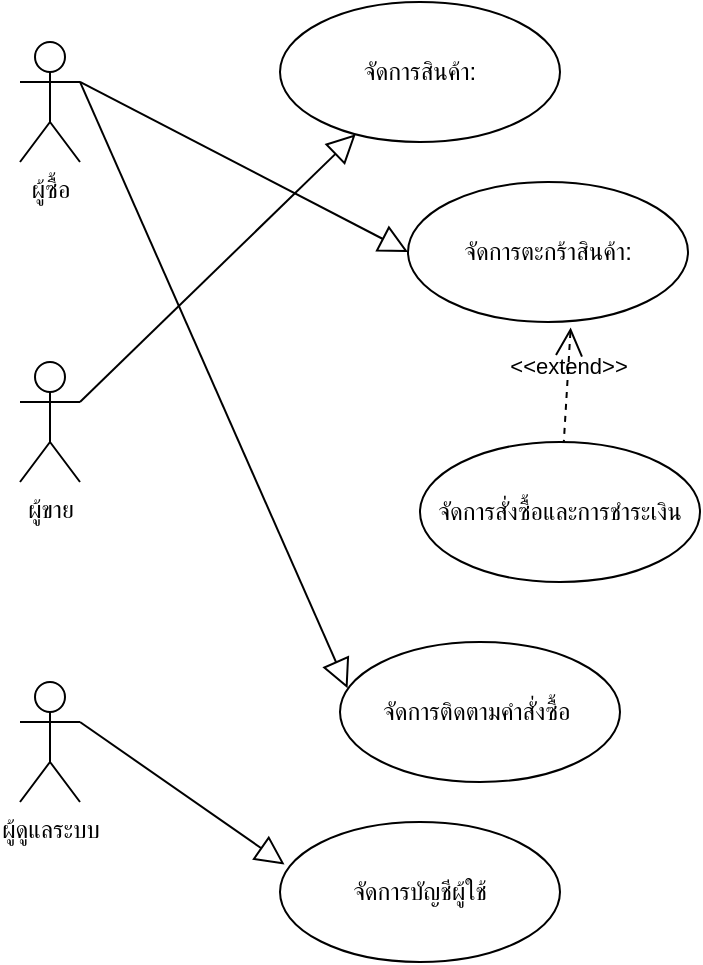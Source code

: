 <mxfile version="24.7.17">
  <diagram name="หน้า-1" id="zK3YW51WgPlWhhGhwqGW">
    <mxGraphModel dx="1000" dy="497" grid="1" gridSize="10" guides="1" tooltips="1" connect="1" arrows="1" fold="1" page="1" pageScale="1" pageWidth="827" pageHeight="1169" math="0" shadow="0">
      <root>
        <mxCell id="0" />
        <mxCell id="1" parent="0" />
        <mxCell id="NBvUKLScKqHSe8SoU5EL-1" value="จัดการสินค้า:" style="ellipse;whiteSpace=wrap;html=1;" vertex="1" parent="1">
          <mxGeometry x="210" y="60" width="140" height="70" as="geometry" />
        </mxCell>
        <mxCell id="NBvUKLScKqHSe8SoU5EL-2" value="จัดการสั่งซื้อและการชำระเงิน" style="ellipse;whiteSpace=wrap;html=1;" vertex="1" parent="1">
          <mxGeometry x="280" y="280" width="140" height="70" as="geometry" />
        </mxCell>
        <mxCell id="NBvUKLScKqHSe8SoU5EL-3" value="&lt;div&gt;จัดการตะกร้า&lt;span style=&quot;background-color: initial;&quot;&gt;สินค้า:&lt;/span&gt;&lt;/div&gt;" style="ellipse;whiteSpace=wrap;html=1;" vertex="1" parent="1">
          <mxGeometry x="274" y="150" width="140" height="70" as="geometry" />
        </mxCell>
        <mxCell id="NBvUKLScKqHSe8SoU5EL-4" value="จัดการติดตามคำสั่งซื้อ&amp;nbsp;" style="ellipse;whiteSpace=wrap;html=1;" vertex="1" parent="1">
          <mxGeometry x="240" y="380" width="140" height="70" as="geometry" />
        </mxCell>
        <mxCell id="NBvUKLScKqHSe8SoU5EL-5" value="จัดการบัญชีผู้ใช้" style="ellipse;whiteSpace=wrap;html=1;" vertex="1" parent="1">
          <mxGeometry x="210" y="470" width="140" height="70" as="geometry" />
        </mxCell>
        <mxCell id="NBvUKLScKqHSe8SoU5EL-6" value="ผู้ซื้อ" style="shape=umlActor;html=1;verticalLabelPosition=bottom;verticalAlign=top;align=center;" vertex="1" parent="1">
          <mxGeometry x="80" y="80" width="30" height="60" as="geometry" />
        </mxCell>
        <mxCell id="NBvUKLScKqHSe8SoU5EL-9" value="ผู้ขาย" style="shape=umlActor;html=1;verticalLabelPosition=bottom;verticalAlign=top;align=center;" vertex="1" parent="1">
          <mxGeometry x="80" y="240" width="30" height="60" as="geometry" />
        </mxCell>
        <mxCell id="NBvUKLScKqHSe8SoU5EL-11" value="ผู้ดูแลระบบ" style="shape=umlActor;html=1;verticalLabelPosition=bottom;verticalAlign=top;align=center;" vertex="1" parent="1">
          <mxGeometry x="80" y="400" width="30" height="60" as="geometry" />
        </mxCell>
        <mxCell id="NBvUKLScKqHSe8SoU5EL-15" value="" style="edgeStyle=none;html=1;endArrow=block;endFill=0;endSize=12;verticalAlign=bottom;rounded=0;exitX=1;exitY=0.333;exitDx=0;exitDy=0;exitPerimeter=0;entryX=0.027;entryY=0.33;entryDx=0;entryDy=0;entryPerimeter=0;" edge="1" parent="1" source="NBvUKLScKqHSe8SoU5EL-6" target="NBvUKLScKqHSe8SoU5EL-4">
          <mxGeometry width="160" relative="1" as="geometry">
            <mxPoint x="87.11" y="169.74" as="sourcePoint" />
            <mxPoint x="210.11" y="222.74" as="targetPoint" />
          </mxGeometry>
        </mxCell>
        <mxCell id="NBvUKLScKqHSe8SoU5EL-16" value="" style="edgeStyle=none;html=1;endArrow=block;endFill=0;endSize=12;verticalAlign=bottom;rounded=0;entryX=0;entryY=0.5;entryDx=0;entryDy=0;exitX=1;exitY=0.333;exitDx=0;exitDy=0;exitPerimeter=0;" edge="1" parent="1" source="NBvUKLScKqHSe8SoU5EL-6" target="NBvUKLScKqHSe8SoU5EL-3">
          <mxGeometry width="160" relative="1" as="geometry">
            <mxPoint x="110" y="110" as="sourcePoint" />
            <mxPoint x="199.25" y="309.12" as="targetPoint" />
          </mxGeometry>
        </mxCell>
        <mxCell id="NBvUKLScKqHSe8SoU5EL-19" value="" style="edgeStyle=none;html=1;endArrow=block;endFill=0;endSize=12;verticalAlign=bottom;rounded=0;exitX=1;exitY=0.333;exitDx=0;exitDy=0;exitPerimeter=0;" edge="1" parent="1" source="NBvUKLScKqHSe8SoU5EL-9" target="NBvUKLScKqHSe8SoU5EL-1">
          <mxGeometry width="160" relative="1" as="geometry">
            <mxPoint x="32.6" y="191.73" as="sourcePoint" />
            <mxPoint x="157.6" y="269.73" as="targetPoint" />
            <Array as="points" />
          </mxGeometry>
        </mxCell>
        <mxCell id="NBvUKLScKqHSe8SoU5EL-20" value="" style="edgeStyle=none;html=1;endArrow=block;endFill=0;endSize=12;verticalAlign=bottom;rounded=0;exitX=1;exitY=0.333;exitDx=0;exitDy=0;exitPerimeter=0;entryX=0.016;entryY=0.303;entryDx=0;entryDy=0;entryPerimeter=0;" edge="1" parent="1" source="NBvUKLScKqHSe8SoU5EL-11" target="NBvUKLScKqHSe8SoU5EL-5">
          <mxGeometry width="160" relative="1" as="geometry">
            <mxPoint x="240" y="320" as="sourcePoint" />
            <mxPoint x="400" y="320" as="targetPoint" />
          </mxGeometry>
        </mxCell>
        <mxCell id="NBvUKLScKqHSe8SoU5EL-22" value="&amp;lt;&amp;lt;extend&amp;gt;&amp;gt;" style="edgeStyle=none;html=1;startArrow=open;endArrow=none;startSize=12;verticalAlign=bottom;dashed=1;labelBackgroundColor=none;rounded=0;exitX=0.581;exitY=1.04;exitDx=0;exitDy=0;exitPerimeter=0;" edge="1" parent="1" source="NBvUKLScKqHSe8SoU5EL-3" target="NBvUKLScKqHSe8SoU5EL-2">
          <mxGeometry width="160" relative="1" as="geometry">
            <mxPoint x="360" y="350" as="sourcePoint" />
            <mxPoint x="520" y="350" as="targetPoint" />
          </mxGeometry>
        </mxCell>
      </root>
    </mxGraphModel>
  </diagram>
</mxfile>
